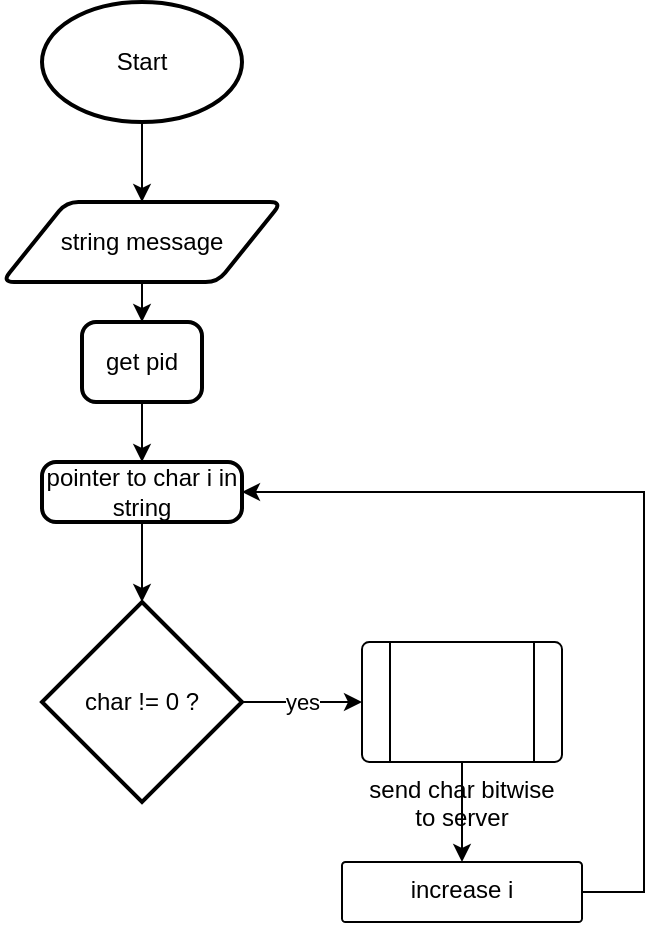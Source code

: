 <mxfile version="21.6.8" type="github">
  <diagram id="C5RBs43oDa-KdzZeNtuy" name="Page-1">
    <mxGraphModel dx="1429" dy="751" grid="1" gridSize="10" guides="1" tooltips="1" connect="1" arrows="1" fold="1" page="1" pageScale="1" pageWidth="827" pageHeight="1169" math="0" shadow="0">
      <root>
        <mxCell id="WIyWlLk6GJQsqaUBKTNV-0" />
        <mxCell id="WIyWlLk6GJQsqaUBKTNV-1" parent="WIyWlLk6GJQsqaUBKTNV-0" />
        <mxCell id="zuQ5rthRJyIhxPAOAIs5-15" value="" style="edgeStyle=orthogonalEdgeStyle;rounded=0;orthogonalLoop=1;jettySize=auto;html=1;" edge="1" parent="WIyWlLk6GJQsqaUBKTNV-1" source="zuQ5rthRJyIhxPAOAIs5-0" target="zuQ5rthRJyIhxPAOAIs5-1">
          <mxGeometry relative="1" as="geometry" />
        </mxCell>
        <mxCell id="zuQ5rthRJyIhxPAOAIs5-0" value="Start" style="strokeWidth=2;html=1;shape=mxgraph.flowchart.start_1;whiteSpace=wrap;" vertex="1" parent="WIyWlLk6GJQsqaUBKTNV-1">
          <mxGeometry x="240" y="20" width="100" height="60" as="geometry" />
        </mxCell>
        <mxCell id="zuQ5rthRJyIhxPAOAIs5-11" value="" style="edgeStyle=orthogonalEdgeStyle;rounded=0;orthogonalLoop=1;jettySize=auto;html=1;entryX=0.5;entryY=0;entryDx=0;entryDy=0;" edge="1" parent="WIyWlLk6GJQsqaUBKTNV-1" source="zuQ5rthRJyIhxPAOAIs5-1" target="zuQ5rthRJyIhxPAOAIs5-3">
          <mxGeometry relative="1" as="geometry" />
        </mxCell>
        <mxCell id="zuQ5rthRJyIhxPAOAIs5-1" value="string message" style="shape=parallelogram;html=1;strokeWidth=2;perimeter=parallelogramPerimeter;whiteSpace=wrap;rounded=1;arcSize=12;size=0.23;" vertex="1" parent="WIyWlLk6GJQsqaUBKTNV-1">
          <mxGeometry x="220" y="120" width="140" height="40" as="geometry" />
        </mxCell>
        <mxCell id="zuQ5rthRJyIhxPAOAIs5-22" value="" style="edgeStyle=orthogonalEdgeStyle;rounded=0;orthogonalLoop=1;jettySize=auto;html=1;" edge="1" parent="WIyWlLk6GJQsqaUBKTNV-1" source="zuQ5rthRJyIhxPAOAIs5-3" target="zuQ5rthRJyIhxPAOAIs5-20">
          <mxGeometry relative="1" as="geometry" />
        </mxCell>
        <mxCell id="zuQ5rthRJyIhxPAOAIs5-3" value="get pid" style="rounded=1;whiteSpace=wrap;html=1;absoluteArcSize=1;arcSize=14;strokeWidth=2;" vertex="1" parent="WIyWlLk6GJQsqaUBKTNV-1">
          <mxGeometry x="260" y="180" width="60" height="40" as="geometry" />
        </mxCell>
        <mxCell id="zuQ5rthRJyIhxPAOAIs5-17" value="yes" style="edgeStyle=orthogonalEdgeStyle;rounded=0;orthogonalLoop=1;jettySize=auto;html=1;" edge="1" parent="WIyWlLk6GJQsqaUBKTNV-1" source="zuQ5rthRJyIhxPAOAIs5-4" target="zuQ5rthRJyIhxPAOAIs5-7">
          <mxGeometry relative="1" as="geometry" />
        </mxCell>
        <mxCell id="zuQ5rthRJyIhxPAOAIs5-4" value="char != 0 ?" style="strokeWidth=2;html=1;shape=mxgraph.flowchart.decision;whiteSpace=wrap;" vertex="1" parent="WIyWlLk6GJQsqaUBKTNV-1">
          <mxGeometry x="240" y="320" width="100" height="100" as="geometry" />
        </mxCell>
        <mxCell id="zuQ5rthRJyIhxPAOAIs5-9" value="" style="edgeStyle=orthogonalEdgeStyle;rounded=0;orthogonalLoop=1;jettySize=auto;html=1;" edge="1" parent="WIyWlLk6GJQsqaUBKTNV-1" source="zuQ5rthRJyIhxPAOAIs5-7" target="zuQ5rthRJyIhxPAOAIs5-8">
          <mxGeometry relative="1" as="geometry" />
        </mxCell>
        <mxCell id="zuQ5rthRJyIhxPAOAIs5-7" value="send char bitwise to server" style="verticalLabelPosition=bottom;verticalAlign=top;html=1;shape=process;whiteSpace=wrap;rounded=1;size=0.14;arcSize=6;" vertex="1" parent="WIyWlLk6GJQsqaUBKTNV-1">
          <mxGeometry x="400" y="340" width="100" height="60" as="geometry" />
        </mxCell>
        <mxCell id="zuQ5rthRJyIhxPAOAIs5-19" style="edgeStyle=orthogonalEdgeStyle;rounded=0;orthogonalLoop=1;jettySize=auto;html=1;entryX=1;entryY=0.5;entryDx=0;entryDy=0;" edge="1" parent="WIyWlLk6GJQsqaUBKTNV-1" source="zuQ5rthRJyIhxPAOAIs5-8" target="zuQ5rthRJyIhxPAOAIs5-20">
          <mxGeometry relative="1" as="geometry">
            <mxPoint x="540" y="270" as="targetPoint" />
            <Array as="points">
              <mxPoint x="541" y="465" />
              <mxPoint x="541" y="265" />
            </Array>
          </mxGeometry>
        </mxCell>
        <mxCell id="zuQ5rthRJyIhxPAOAIs5-8" value="increase i" style="rounded=1;whiteSpace=wrap;html=1;verticalAlign=top;arcSize=6;" vertex="1" parent="WIyWlLk6GJQsqaUBKTNV-1">
          <mxGeometry x="390" y="450" width="120" height="30" as="geometry" />
        </mxCell>
        <mxCell id="zuQ5rthRJyIhxPAOAIs5-23" value="" style="edgeStyle=orthogonalEdgeStyle;rounded=0;orthogonalLoop=1;jettySize=auto;html=1;" edge="1" parent="WIyWlLk6GJQsqaUBKTNV-1" source="zuQ5rthRJyIhxPAOAIs5-20" target="zuQ5rthRJyIhxPAOAIs5-4">
          <mxGeometry relative="1" as="geometry" />
        </mxCell>
        <mxCell id="zuQ5rthRJyIhxPAOAIs5-20" value="pointer to char i in string" style="rounded=1;whiteSpace=wrap;html=1;absoluteArcSize=1;arcSize=14;strokeWidth=2;" vertex="1" parent="WIyWlLk6GJQsqaUBKTNV-1">
          <mxGeometry x="240" y="250" width="100" height="30" as="geometry" />
        </mxCell>
      </root>
    </mxGraphModel>
  </diagram>
</mxfile>
